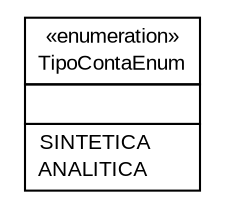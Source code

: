 #!/usr/local/bin/dot
#
# Class diagram 
# Generated by UMLGraph version R5_6 (http://www.umlgraph.org/)
#

digraph G {
	edge [fontname="arial",fontsize=10,labelfontname="arial",labelfontsize=10];
	node [fontname="arial",fontsize=10,shape=plaintext];
	nodesep=0.25;
	ranksep=0.5;
	// br.gov.to.sefaz.arr.parametros.persistence.enums.TipoContaEnum
	c3249 [label=<<table title="br.gov.to.sefaz.arr.parametros.persistence.enums.TipoContaEnum" border="0" cellborder="1" cellspacing="0" cellpadding="2" port="p" href="./TipoContaEnum.html">
		<tr><td><table border="0" cellspacing="0" cellpadding="1">
<tr><td align="center" balign="center"> &#171;enumeration&#187; </td></tr>
<tr><td align="center" balign="center"> TipoContaEnum </td></tr>
		</table></td></tr>
		<tr><td><table border="0" cellspacing="0" cellpadding="1">
<tr><td align="left" balign="left">  </td></tr>
		</table></td></tr>
		<tr><td><table border="0" cellspacing="0" cellpadding="1">
<tr><td align="left" balign="left"> SINTETICA </td></tr>
<tr><td align="left" balign="left"> ANALITICA </td></tr>
		</table></td></tr>
		</table>>, URL="./TipoContaEnum.html", fontname="arial", fontcolor="black", fontsize=10.0];
}


